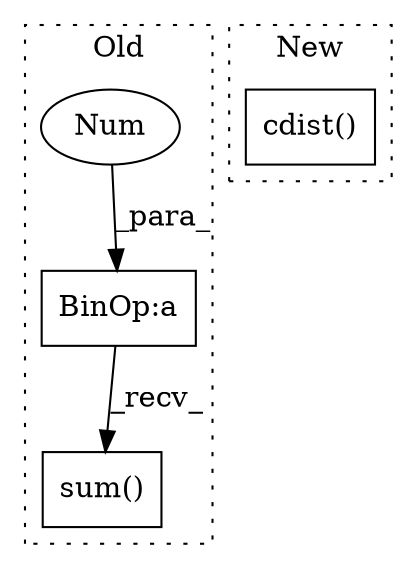 digraph G {
subgraph cluster0 {
1 [label="sum()" a="75" s="4180" l="26" shape="box"];
3 [label="BinOp:a" a="82" s="4186" l="4" shape="box"];
4 [label="Num" a="76" s="4190" l="1" shape="ellipse"];
label = "Old";
style="dotted";
}
subgraph cluster1 {
2 [label="cdist()" a="75" s="4052,4078" l="12,8" shape="box"];
label = "New";
style="dotted";
}
3 -> 1 [label="_recv_"];
4 -> 3 [label="_para_"];
}